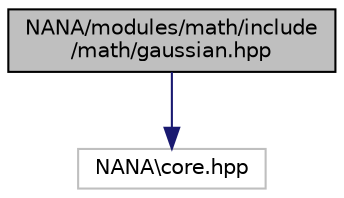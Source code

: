 digraph "NANA/modules/math/include/math/gaussian.hpp"
{
 // LATEX_PDF_SIZE
  edge [fontname="Helvetica",fontsize="10",labelfontname="Helvetica",labelfontsize="10"];
  node [fontname="Helvetica",fontsize="10",shape=record];
  Node1 [label="NANA/modules/math/include\l/math/gaussian.hpp",height=0.2,width=0.4,color="black", fillcolor="grey75", style="filled", fontcolor="black",tooltip="实现高斯相关的算法"];
  Node1 -> Node2 [color="midnightblue",fontsize="10",style="solid",fontname="Helvetica"];
  Node2 [label="NANA\\core.hpp",height=0.2,width=0.4,color="grey75", fillcolor="white", style="filled",tooltip=" "];
}
